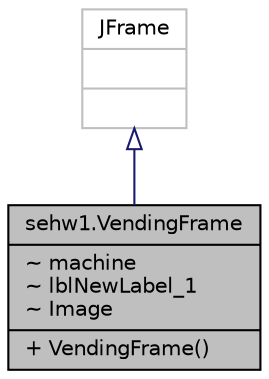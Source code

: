 digraph "sehw1.VendingFrame"
{
  edge [fontname="Helvetica",fontsize="10",labelfontname="Helvetica",labelfontsize="10"];
  node [fontname="Helvetica",fontsize="10",shape=record];
  Node1 [label="{sehw1.VendingFrame\n|~ machine\l~ lblNewLabel_1\l~ Image\l|+ VendingFrame()\l}",height=0.2,width=0.4,color="black", fillcolor="grey75", style="filled", fontcolor="black"];
  Node2 -> Node1 [dir="back",color="midnightblue",fontsize="10",style="solid",arrowtail="onormal"];
  Node2 [label="{JFrame\n||}",height=0.2,width=0.4,color="grey75", fillcolor="white", style="filled"];
}
